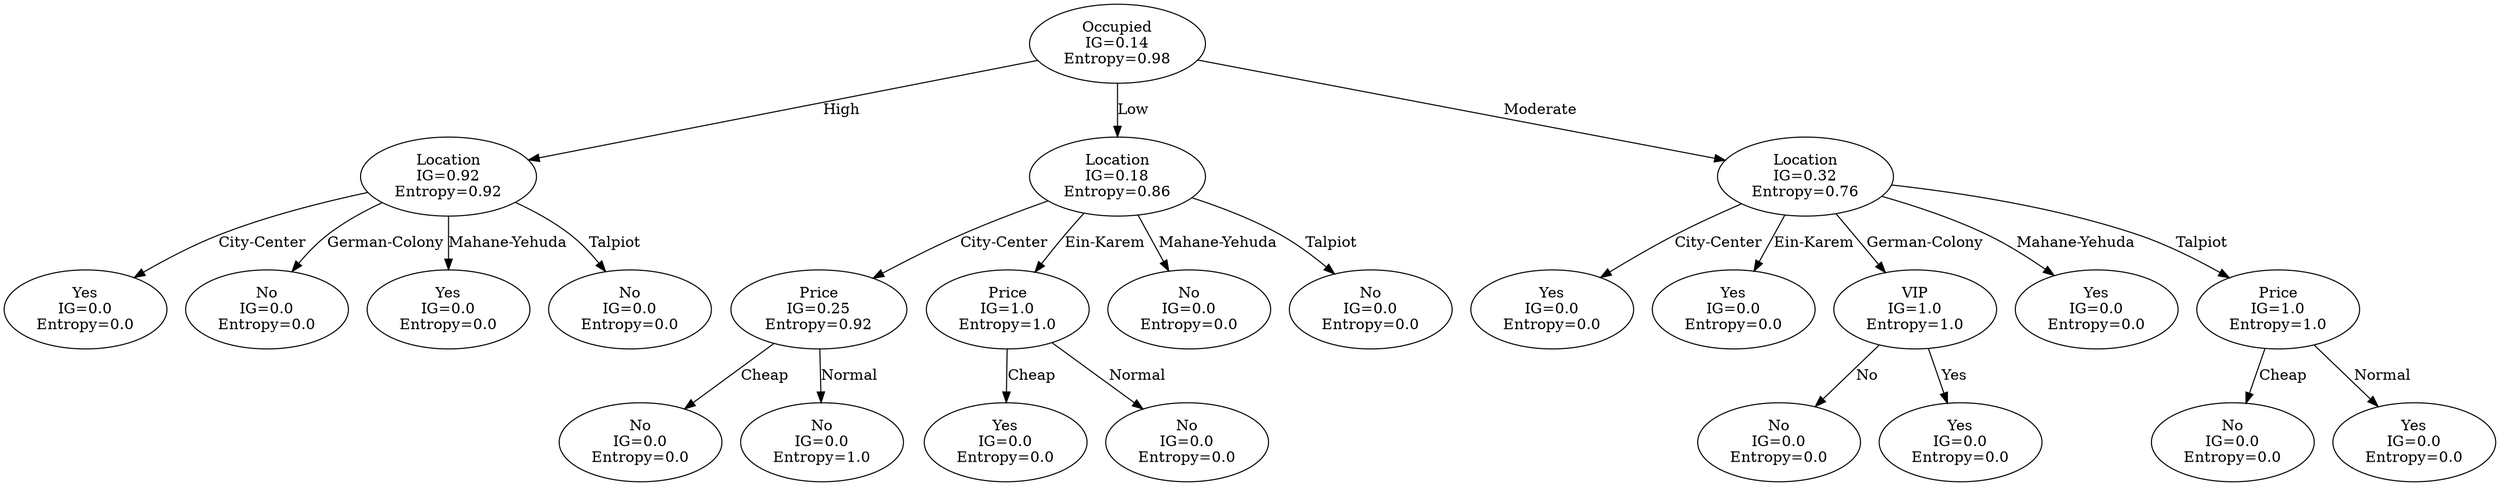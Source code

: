 digraph {
	<__main__.decision_node object at 0x10c88d358> [label="Occupied
IG=0.14
Entropy=0.98"]
	<__main__.decision_node object at 0x10c89a940> [label="Location
IG=0.92
Entropy=0.92"]
	<__main__.decision_node object at 0x10c88d358> -> <__main__.decision_node object at 0x10c89a940> [label=High]
	<__main__.decision_node object at 0x10c89a470> [label="Location
IG=0.18
Entropy=0.86"]
	<__main__.decision_node object at 0x10c88d358> -> <__main__.decision_node object at 0x10c89a470> [label=Low]
	<__main__.decision_node object at 0x10c89a9e8> [label="Location
IG=0.32
Entropy=0.76"]
	<__main__.decision_node object at 0x10c88d358> -> <__main__.decision_node object at 0x10c89a9e8> [label=Moderate]
	<__main__.decision_node object at 0x10c89aa58> [label="Yes
IG=0.0
Entropy=0.0"]
	<__main__.decision_node object at 0x10c89a940> -> <__main__.decision_node object at 0x10c89aa58> [label="City-Center"]
	<__main__.decision_node object at 0x10c89aa90> [label="No
IG=0.0
Entropy=0.0"]
	<__main__.decision_node object at 0x10c89a940> -> <__main__.decision_node object at 0x10c89aa90> [label="German-Colony"]
	<__main__.decision_node object at 0x10c89a438> [label="Yes
IG=0.0
Entropy=0.0"]
	<__main__.decision_node object at 0x10c89a940> -> <__main__.decision_node object at 0x10c89a438> [label="Mahane-Yehuda"]
	<__main__.decision_node object at 0x10c89aac8> [label="No
IG=0.0
Entropy=0.0"]
	<__main__.decision_node object at 0x10c89a940> -> <__main__.decision_node object at 0x10c89aac8> [label=Talpiot]
	<__main__.decision_node object at 0x10c89ab70> [label="Price
IG=0.25
Entropy=0.92"]
	<__main__.decision_node object at 0x10c89a470> -> <__main__.decision_node object at 0x10c89ab70> [label="City-Center"]
	<__main__.decision_node object at 0x10c89aba8> [label="Price
IG=1.0
Entropy=1.0"]
	<__main__.decision_node object at 0x10c89a470> -> <__main__.decision_node object at 0x10c89aba8> [label="Ein-Karem"]
	<__main__.decision_node object at 0x10c89abe0> [label="No
IG=0.0
Entropy=0.0"]
	<__main__.decision_node object at 0x10c89a470> -> <__main__.decision_node object at 0x10c89abe0> [label="Mahane-Yehuda"]
	<__main__.decision_node object at 0x10c89ac18> [label="No
IG=0.0
Entropy=0.0"]
	<__main__.decision_node object at 0x10c89a470> -> <__main__.decision_node object at 0x10c89ac18> [label=Talpiot]
	<__main__.decision_node object at 0x10c89ac88> [label="Yes
IG=0.0
Entropy=0.0"]
	<__main__.decision_node object at 0x10c89a9e8> -> <__main__.decision_node object at 0x10c89ac88> [label="City-Center"]
	<__main__.decision_node object at 0x10c89acc0> [label="Yes
IG=0.0
Entropy=0.0"]
	<__main__.decision_node object at 0x10c89a9e8> -> <__main__.decision_node object at 0x10c89acc0> [label="Ein-Karem"]
	<__main__.decision_node object at 0x10c89acf8> [label="VIP
IG=1.0
Entropy=1.0"]
	<__main__.decision_node object at 0x10c89a9e8> -> <__main__.decision_node object at 0x10c89acf8> [label="German-Colony"]
	<__main__.decision_node object at 0x10c89ad30> [label="Yes
IG=0.0
Entropy=0.0"]
	<__main__.decision_node object at 0x10c89a9e8> -> <__main__.decision_node object at 0x10c89ad30> [label="Mahane-Yehuda"]
	<__main__.decision_node object at 0x10c89ad68> [label="Price
IG=1.0
Entropy=1.0"]
	<__main__.decision_node object at 0x10c89a9e8> -> <__main__.decision_node object at 0x10c89ad68> [label=Talpiot]
	<__main__.decision_node object at 0x10c89ada0> [label="No
IG=0.0
Entropy=0.0"]
	<__main__.decision_node object at 0x10c89ab70> -> <__main__.decision_node object at 0x10c89ada0> [label=Cheap]
	<__main__.decision_node object at 0x10c89add8> [label="No
IG=0.0
Entropy=1.0"]
	<__main__.decision_node object at 0x10c89ab70> -> <__main__.decision_node object at 0x10c89add8> [label=Normal]
	<__main__.decision_node object at 0x10c89ae10> [label="Yes
IG=0.0
Entropy=0.0"]
	<__main__.decision_node object at 0x10c89aba8> -> <__main__.decision_node object at 0x10c89ae10> [label=Cheap]
	<__main__.decision_node object at 0x10c89ae48> [label="No
IG=0.0
Entropy=0.0"]
	<__main__.decision_node object at 0x10c89aba8> -> <__main__.decision_node object at 0x10c89ae48> [label=Normal]
	<__main__.decision_node object at 0x10c89ae80> [label="No
IG=0.0
Entropy=0.0"]
	<__main__.decision_node object at 0x10c89acf8> -> <__main__.decision_node object at 0x10c89ae80> [label=No]
	<__main__.decision_node object at 0x10c89aeb8> [label="Yes
IG=0.0
Entropy=0.0"]
	<__main__.decision_node object at 0x10c89acf8> -> <__main__.decision_node object at 0x10c89aeb8> [label=Yes]
	<__main__.decision_node object at 0x10c89aef0> [label="No
IG=0.0
Entropy=0.0"]
	<__main__.decision_node object at 0x10c89ad68> -> <__main__.decision_node object at 0x10c89aef0> [label=Cheap]
	<__main__.decision_node object at 0x10c89af28> [label="Yes
IG=0.0
Entropy=0.0"]
	<__main__.decision_node object at 0x10c89ad68> -> <__main__.decision_node object at 0x10c89af28> [label=Normal]
}

